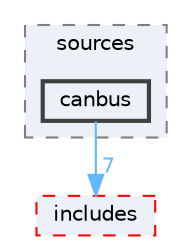 digraph "app/sources/canbus"
{
 // LATEX_PDF_SIZE
  bgcolor="transparent";
  edge [fontname=Helvetica,fontsize=10,labelfontname=Helvetica,labelfontsize=10];
  node [fontname=Helvetica,fontsize=10,shape=box,height=0.2,width=0.4];
  compound=true
  subgraph clusterdir_3f48404d21ee623985261530746c4ec3 {
    graph [ bgcolor="#ecf0f7", pencolor="grey50", label="sources", fontname=Helvetica,fontsize=10 style="filled,dashed", URL="dir_3f48404d21ee623985261530746c4ec3.html",tooltip=""]
  dir_bee4c6b768f55c5be79e7d2be23ac835 [label="canbus", fillcolor="#ecf0f7", color="grey25", style="filled,bold", URL="dir_bee4c6b768f55c5be79e7d2be23ac835.html",tooltip=""];
  }
  dir_1c5c03227cca0102ee47bee331c2b55d [label="includes", fillcolor="#ecf0f7", color="red", style="filled,dashed", URL="dir_1c5c03227cca0102ee47bee331c2b55d.html",tooltip=""];
  dir_bee4c6b768f55c5be79e7d2be23ac835->dir_1c5c03227cca0102ee47bee331c2b55d [headlabel="7", labeldistance=1.5 headhref="dir_000006_000016.html" href="dir_000006_000016.html" color="steelblue1" fontcolor="steelblue1"];
}
